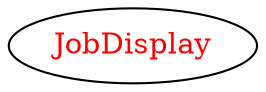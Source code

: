 digraph dependencyGraph {
 concentrate=true;
 ranksep="2.0";
 rankdir="LR"; 
 splines="ortho";
"JobDisplay" [fontcolor="red"];
}